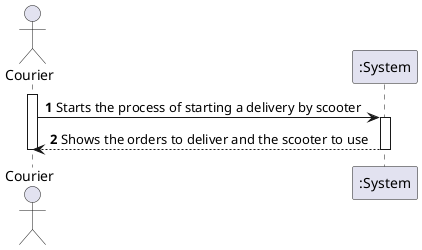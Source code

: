 @startuml
autonumber
actor "Courier" as COU

activate COU
COU -> ":System" : Starts the process of starting a delivery by scooter
activate ":System"
":System" --> COU : Shows the orders to deliver and the scooter to use
deactivate ":System"

deactivate COU
@enduml
